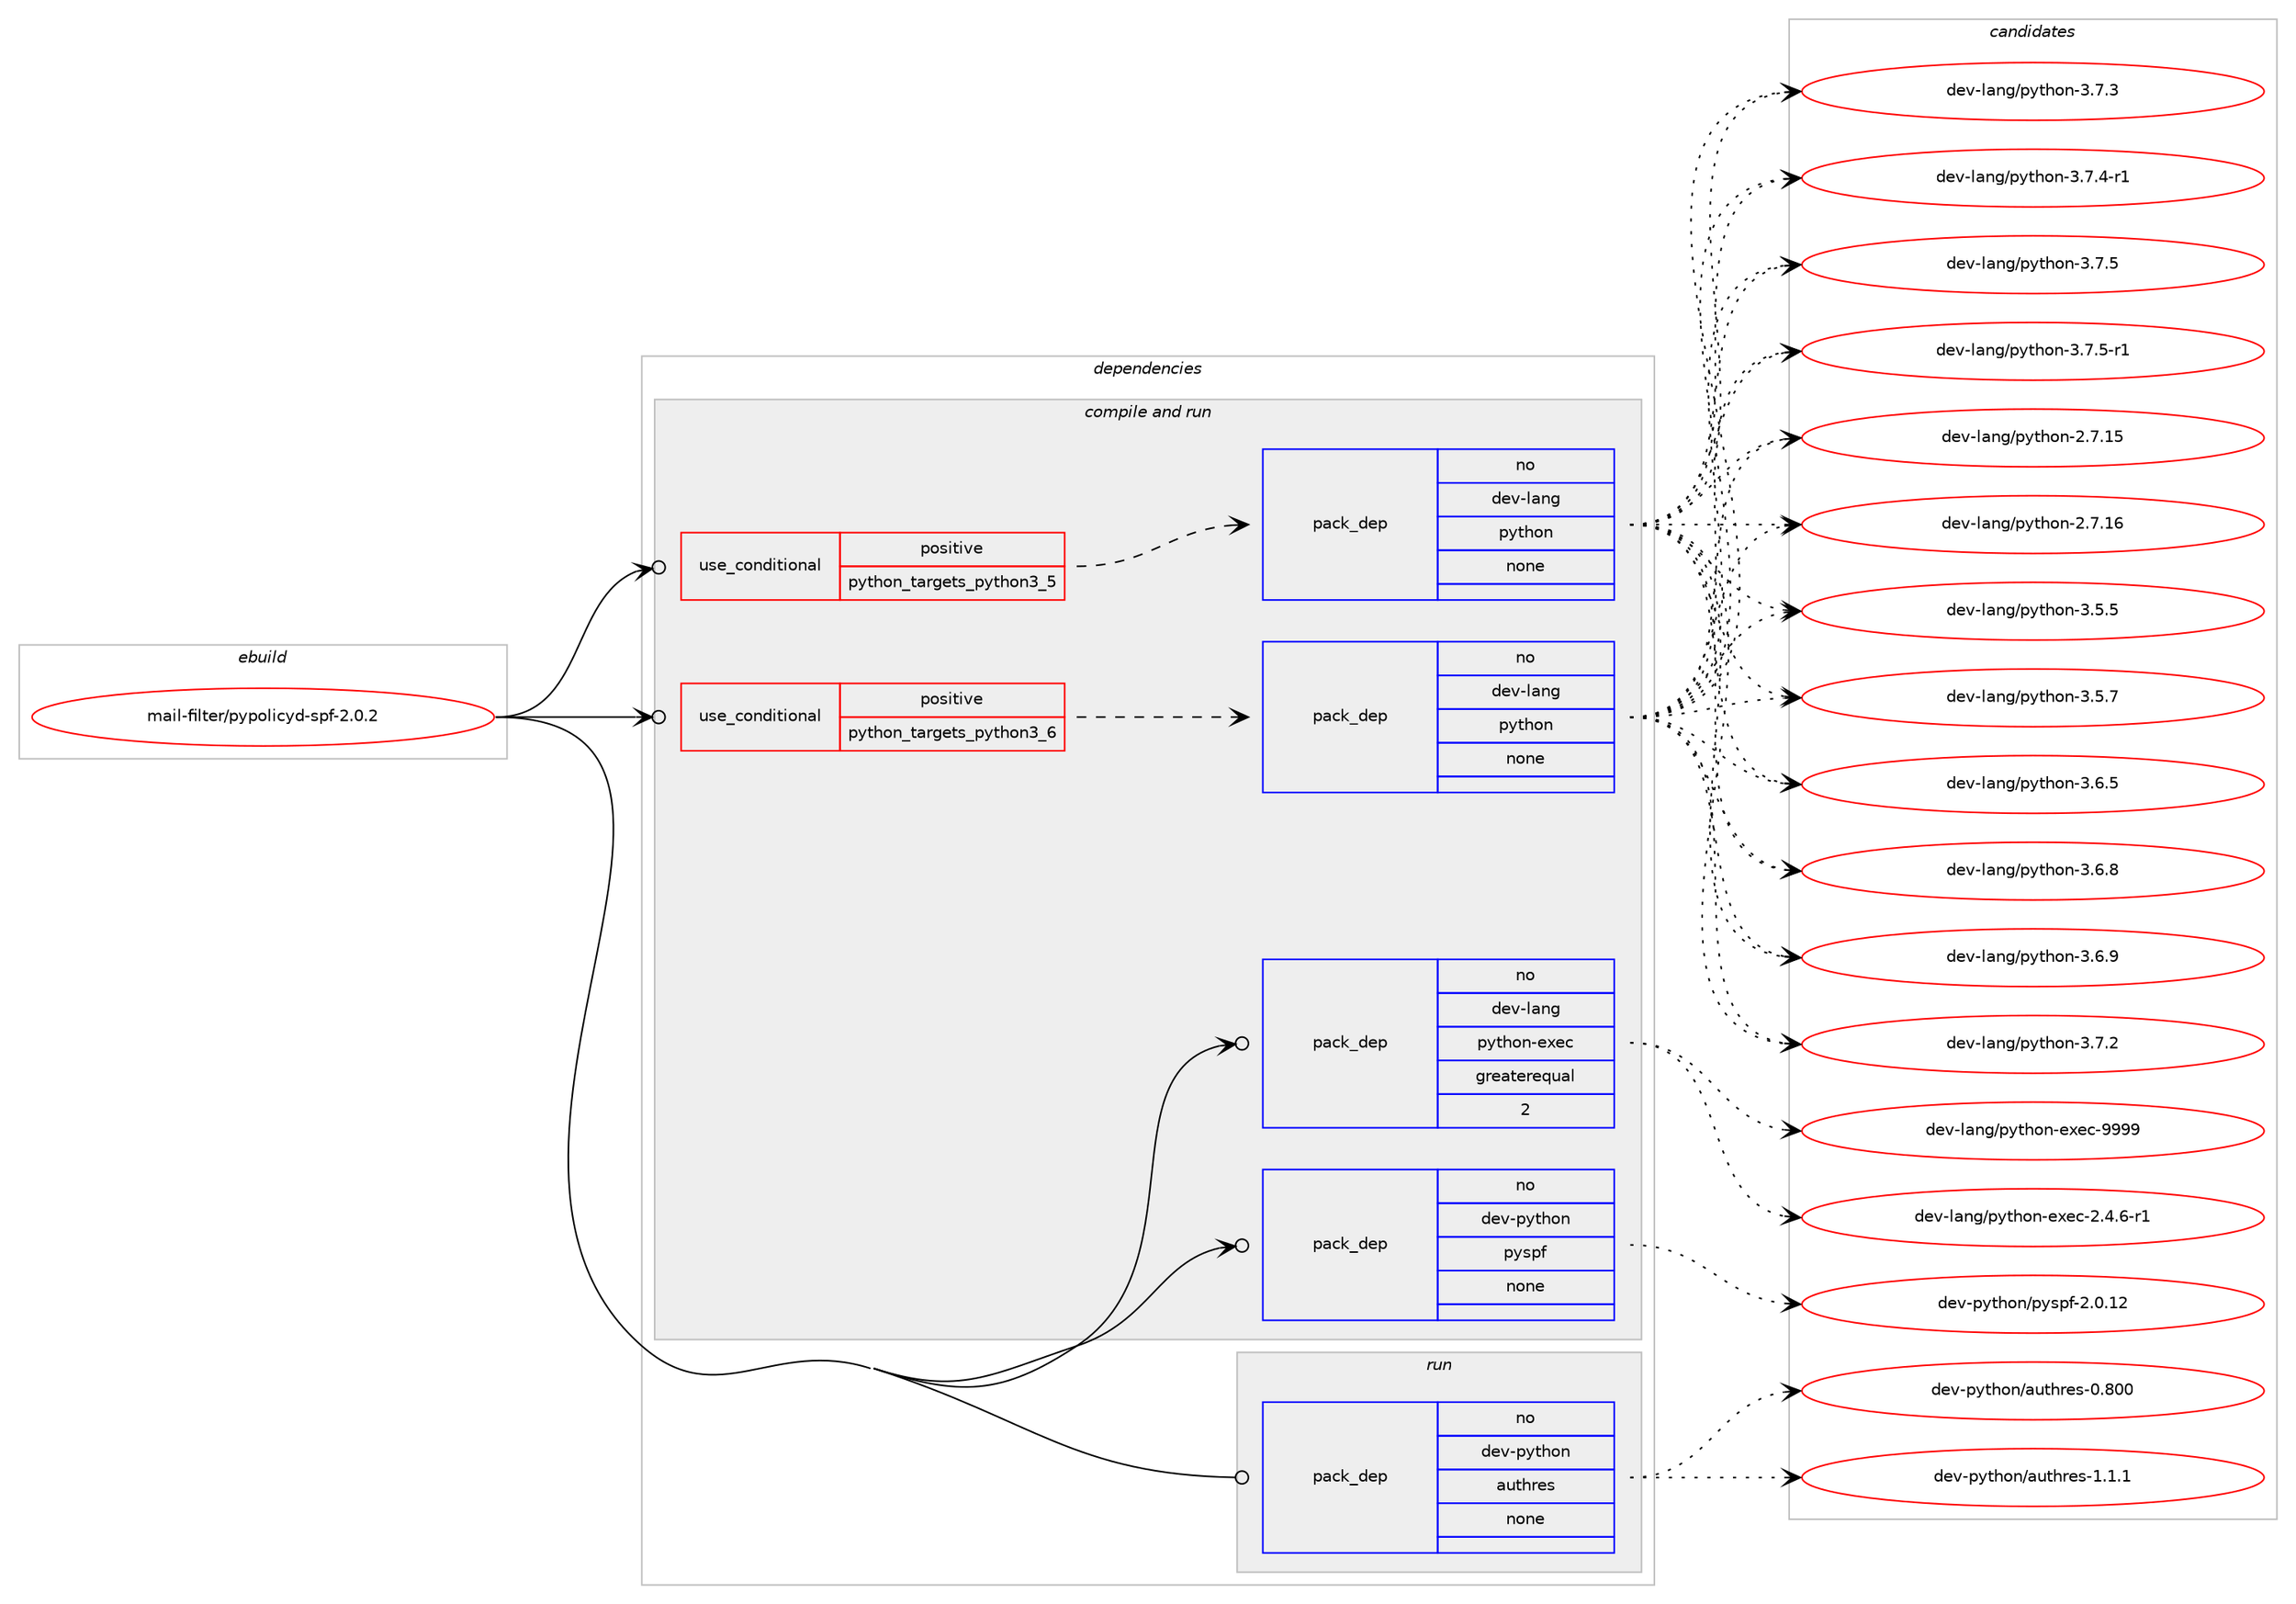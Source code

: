 digraph prolog {

# *************
# Graph options
# *************

newrank=true;
concentrate=true;
compound=true;
graph [rankdir=LR,fontname=Helvetica,fontsize=10,ranksep=1.5];#, ranksep=2.5, nodesep=0.2];
edge  [arrowhead=vee];
node  [fontname=Helvetica,fontsize=10];

# **********
# The ebuild
# **********

subgraph cluster_leftcol {
color=gray;
rank=same;
label=<<i>ebuild</i>>;
id [label="mail-filter/pypolicyd-spf-2.0.2", color=red, width=4, href="../mail-filter/pypolicyd-spf-2.0.2.svg"];
}

# ****************
# The dependencies
# ****************

subgraph cluster_midcol {
color=gray;
label=<<i>dependencies</i>>;
subgraph cluster_compile {
fillcolor="#eeeeee";
style=filled;
label=<<i>compile</i>>;
}
subgraph cluster_compileandrun {
fillcolor="#eeeeee";
style=filled;
label=<<i>compile and run</i>>;
subgraph cond188445 {
dependency773025 [label=<<TABLE BORDER="0" CELLBORDER="1" CELLSPACING="0" CELLPADDING="4"><TR><TD ROWSPAN="3" CELLPADDING="10">use_conditional</TD></TR><TR><TD>positive</TD></TR><TR><TD>python_targets_python3_5</TD></TR></TABLE>>, shape=none, color=red];
subgraph pack571178 {
dependency773026 [label=<<TABLE BORDER="0" CELLBORDER="1" CELLSPACING="0" CELLPADDING="4" WIDTH="220"><TR><TD ROWSPAN="6" CELLPADDING="30">pack_dep</TD></TR><TR><TD WIDTH="110">no</TD></TR><TR><TD>dev-lang</TD></TR><TR><TD>python</TD></TR><TR><TD>none</TD></TR><TR><TD></TD></TR></TABLE>>, shape=none, color=blue];
}
dependency773025:e -> dependency773026:w [weight=20,style="dashed",arrowhead="vee"];
}
id:e -> dependency773025:w [weight=20,style="solid",arrowhead="odotvee"];
subgraph cond188446 {
dependency773027 [label=<<TABLE BORDER="0" CELLBORDER="1" CELLSPACING="0" CELLPADDING="4"><TR><TD ROWSPAN="3" CELLPADDING="10">use_conditional</TD></TR><TR><TD>positive</TD></TR><TR><TD>python_targets_python3_6</TD></TR></TABLE>>, shape=none, color=red];
subgraph pack571179 {
dependency773028 [label=<<TABLE BORDER="0" CELLBORDER="1" CELLSPACING="0" CELLPADDING="4" WIDTH="220"><TR><TD ROWSPAN="6" CELLPADDING="30">pack_dep</TD></TR><TR><TD WIDTH="110">no</TD></TR><TR><TD>dev-lang</TD></TR><TR><TD>python</TD></TR><TR><TD>none</TD></TR><TR><TD></TD></TR></TABLE>>, shape=none, color=blue];
}
dependency773027:e -> dependency773028:w [weight=20,style="dashed",arrowhead="vee"];
}
id:e -> dependency773027:w [weight=20,style="solid",arrowhead="odotvee"];
subgraph pack571180 {
dependency773029 [label=<<TABLE BORDER="0" CELLBORDER="1" CELLSPACING="0" CELLPADDING="4" WIDTH="220"><TR><TD ROWSPAN="6" CELLPADDING="30">pack_dep</TD></TR><TR><TD WIDTH="110">no</TD></TR><TR><TD>dev-lang</TD></TR><TR><TD>python-exec</TD></TR><TR><TD>greaterequal</TD></TR><TR><TD>2</TD></TR></TABLE>>, shape=none, color=blue];
}
id:e -> dependency773029:w [weight=20,style="solid",arrowhead="odotvee"];
subgraph pack571181 {
dependency773030 [label=<<TABLE BORDER="0" CELLBORDER="1" CELLSPACING="0" CELLPADDING="4" WIDTH="220"><TR><TD ROWSPAN="6" CELLPADDING="30">pack_dep</TD></TR><TR><TD WIDTH="110">no</TD></TR><TR><TD>dev-python</TD></TR><TR><TD>pyspf</TD></TR><TR><TD>none</TD></TR><TR><TD></TD></TR></TABLE>>, shape=none, color=blue];
}
id:e -> dependency773030:w [weight=20,style="solid",arrowhead="odotvee"];
}
subgraph cluster_run {
fillcolor="#eeeeee";
style=filled;
label=<<i>run</i>>;
subgraph pack571182 {
dependency773031 [label=<<TABLE BORDER="0" CELLBORDER="1" CELLSPACING="0" CELLPADDING="4" WIDTH="220"><TR><TD ROWSPAN="6" CELLPADDING="30">pack_dep</TD></TR><TR><TD WIDTH="110">no</TD></TR><TR><TD>dev-python</TD></TR><TR><TD>authres</TD></TR><TR><TD>none</TD></TR><TR><TD></TD></TR></TABLE>>, shape=none, color=blue];
}
id:e -> dependency773031:w [weight=20,style="solid",arrowhead="odot"];
}
}

# **************
# The candidates
# **************

subgraph cluster_choices {
rank=same;
color=gray;
label=<<i>candidates</i>>;

subgraph choice571178 {
color=black;
nodesep=1;
choice10010111845108971101034711212111610411111045504655464953 [label="dev-lang/python-2.7.15", color=red, width=4,href="../dev-lang/python-2.7.15.svg"];
choice10010111845108971101034711212111610411111045504655464954 [label="dev-lang/python-2.7.16", color=red, width=4,href="../dev-lang/python-2.7.16.svg"];
choice100101118451089711010347112121116104111110455146534653 [label="dev-lang/python-3.5.5", color=red, width=4,href="../dev-lang/python-3.5.5.svg"];
choice100101118451089711010347112121116104111110455146534655 [label="dev-lang/python-3.5.7", color=red, width=4,href="../dev-lang/python-3.5.7.svg"];
choice100101118451089711010347112121116104111110455146544653 [label="dev-lang/python-3.6.5", color=red, width=4,href="../dev-lang/python-3.6.5.svg"];
choice100101118451089711010347112121116104111110455146544656 [label="dev-lang/python-3.6.8", color=red, width=4,href="../dev-lang/python-3.6.8.svg"];
choice100101118451089711010347112121116104111110455146544657 [label="dev-lang/python-3.6.9", color=red, width=4,href="../dev-lang/python-3.6.9.svg"];
choice100101118451089711010347112121116104111110455146554650 [label="dev-lang/python-3.7.2", color=red, width=4,href="../dev-lang/python-3.7.2.svg"];
choice100101118451089711010347112121116104111110455146554651 [label="dev-lang/python-3.7.3", color=red, width=4,href="../dev-lang/python-3.7.3.svg"];
choice1001011184510897110103471121211161041111104551465546524511449 [label="dev-lang/python-3.7.4-r1", color=red, width=4,href="../dev-lang/python-3.7.4-r1.svg"];
choice100101118451089711010347112121116104111110455146554653 [label="dev-lang/python-3.7.5", color=red, width=4,href="../dev-lang/python-3.7.5.svg"];
choice1001011184510897110103471121211161041111104551465546534511449 [label="dev-lang/python-3.7.5-r1", color=red, width=4,href="../dev-lang/python-3.7.5-r1.svg"];
dependency773026:e -> choice10010111845108971101034711212111610411111045504655464953:w [style=dotted,weight="100"];
dependency773026:e -> choice10010111845108971101034711212111610411111045504655464954:w [style=dotted,weight="100"];
dependency773026:e -> choice100101118451089711010347112121116104111110455146534653:w [style=dotted,weight="100"];
dependency773026:e -> choice100101118451089711010347112121116104111110455146534655:w [style=dotted,weight="100"];
dependency773026:e -> choice100101118451089711010347112121116104111110455146544653:w [style=dotted,weight="100"];
dependency773026:e -> choice100101118451089711010347112121116104111110455146544656:w [style=dotted,weight="100"];
dependency773026:e -> choice100101118451089711010347112121116104111110455146544657:w [style=dotted,weight="100"];
dependency773026:e -> choice100101118451089711010347112121116104111110455146554650:w [style=dotted,weight="100"];
dependency773026:e -> choice100101118451089711010347112121116104111110455146554651:w [style=dotted,weight="100"];
dependency773026:e -> choice1001011184510897110103471121211161041111104551465546524511449:w [style=dotted,weight="100"];
dependency773026:e -> choice100101118451089711010347112121116104111110455146554653:w [style=dotted,weight="100"];
dependency773026:e -> choice1001011184510897110103471121211161041111104551465546534511449:w [style=dotted,weight="100"];
}
subgraph choice571179 {
color=black;
nodesep=1;
choice10010111845108971101034711212111610411111045504655464953 [label="dev-lang/python-2.7.15", color=red, width=4,href="../dev-lang/python-2.7.15.svg"];
choice10010111845108971101034711212111610411111045504655464954 [label="dev-lang/python-2.7.16", color=red, width=4,href="../dev-lang/python-2.7.16.svg"];
choice100101118451089711010347112121116104111110455146534653 [label="dev-lang/python-3.5.5", color=red, width=4,href="../dev-lang/python-3.5.5.svg"];
choice100101118451089711010347112121116104111110455146534655 [label="dev-lang/python-3.5.7", color=red, width=4,href="../dev-lang/python-3.5.7.svg"];
choice100101118451089711010347112121116104111110455146544653 [label="dev-lang/python-3.6.5", color=red, width=4,href="../dev-lang/python-3.6.5.svg"];
choice100101118451089711010347112121116104111110455146544656 [label="dev-lang/python-3.6.8", color=red, width=4,href="../dev-lang/python-3.6.8.svg"];
choice100101118451089711010347112121116104111110455146544657 [label="dev-lang/python-3.6.9", color=red, width=4,href="../dev-lang/python-3.6.9.svg"];
choice100101118451089711010347112121116104111110455146554650 [label="dev-lang/python-3.7.2", color=red, width=4,href="../dev-lang/python-3.7.2.svg"];
choice100101118451089711010347112121116104111110455146554651 [label="dev-lang/python-3.7.3", color=red, width=4,href="../dev-lang/python-3.7.3.svg"];
choice1001011184510897110103471121211161041111104551465546524511449 [label="dev-lang/python-3.7.4-r1", color=red, width=4,href="../dev-lang/python-3.7.4-r1.svg"];
choice100101118451089711010347112121116104111110455146554653 [label="dev-lang/python-3.7.5", color=red, width=4,href="../dev-lang/python-3.7.5.svg"];
choice1001011184510897110103471121211161041111104551465546534511449 [label="dev-lang/python-3.7.5-r1", color=red, width=4,href="../dev-lang/python-3.7.5-r1.svg"];
dependency773028:e -> choice10010111845108971101034711212111610411111045504655464953:w [style=dotted,weight="100"];
dependency773028:e -> choice10010111845108971101034711212111610411111045504655464954:w [style=dotted,weight="100"];
dependency773028:e -> choice100101118451089711010347112121116104111110455146534653:w [style=dotted,weight="100"];
dependency773028:e -> choice100101118451089711010347112121116104111110455146534655:w [style=dotted,weight="100"];
dependency773028:e -> choice100101118451089711010347112121116104111110455146544653:w [style=dotted,weight="100"];
dependency773028:e -> choice100101118451089711010347112121116104111110455146544656:w [style=dotted,weight="100"];
dependency773028:e -> choice100101118451089711010347112121116104111110455146544657:w [style=dotted,weight="100"];
dependency773028:e -> choice100101118451089711010347112121116104111110455146554650:w [style=dotted,weight="100"];
dependency773028:e -> choice100101118451089711010347112121116104111110455146554651:w [style=dotted,weight="100"];
dependency773028:e -> choice1001011184510897110103471121211161041111104551465546524511449:w [style=dotted,weight="100"];
dependency773028:e -> choice100101118451089711010347112121116104111110455146554653:w [style=dotted,weight="100"];
dependency773028:e -> choice1001011184510897110103471121211161041111104551465546534511449:w [style=dotted,weight="100"];
}
subgraph choice571180 {
color=black;
nodesep=1;
choice10010111845108971101034711212111610411111045101120101994550465246544511449 [label="dev-lang/python-exec-2.4.6-r1", color=red, width=4,href="../dev-lang/python-exec-2.4.6-r1.svg"];
choice10010111845108971101034711212111610411111045101120101994557575757 [label="dev-lang/python-exec-9999", color=red, width=4,href="../dev-lang/python-exec-9999.svg"];
dependency773029:e -> choice10010111845108971101034711212111610411111045101120101994550465246544511449:w [style=dotted,weight="100"];
dependency773029:e -> choice10010111845108971101034711212111610411111045101120101994557575757:w [style=dotted,weight="100"];
}
subgraph choice571181 {
color=black;
nodesep=1;
choice100101118451121211161041111104711212111511210245504648464950 [label="dev-python/pyspf-2.0.12", color=red, width=4,href="../dev-python/pyspf-2.0.12.svg"];
dependency773030:e -> choice100101118451121211161041111104711212111511210245504648464950:w [style=dotted,weight="100"];
}
subgraph choice571182 {
color=black;
nodesep=1;
choice100101118451121211161041111104797117116104114101115454846564848 [label="dev-python/authres-0.800", color=red, width=4,href="../dev-python/authres-0.800.svg"];
choice100101118451121211161041111104797117116104114101115454946494649 [label="dev-python/authres-1.1.1", color=red, width=4,href="../dev-python/authres-1.1.1.svg"];
dependency773031:e -> choice100101118451121211161041111104797117116104114101115454846564848:w [style=dotted,weight="100"];
dependency773031:e -> choice100101118451121211161041111104797117116104114101115454946494649:w [style=dotted,weight="100"];
}
}

}
